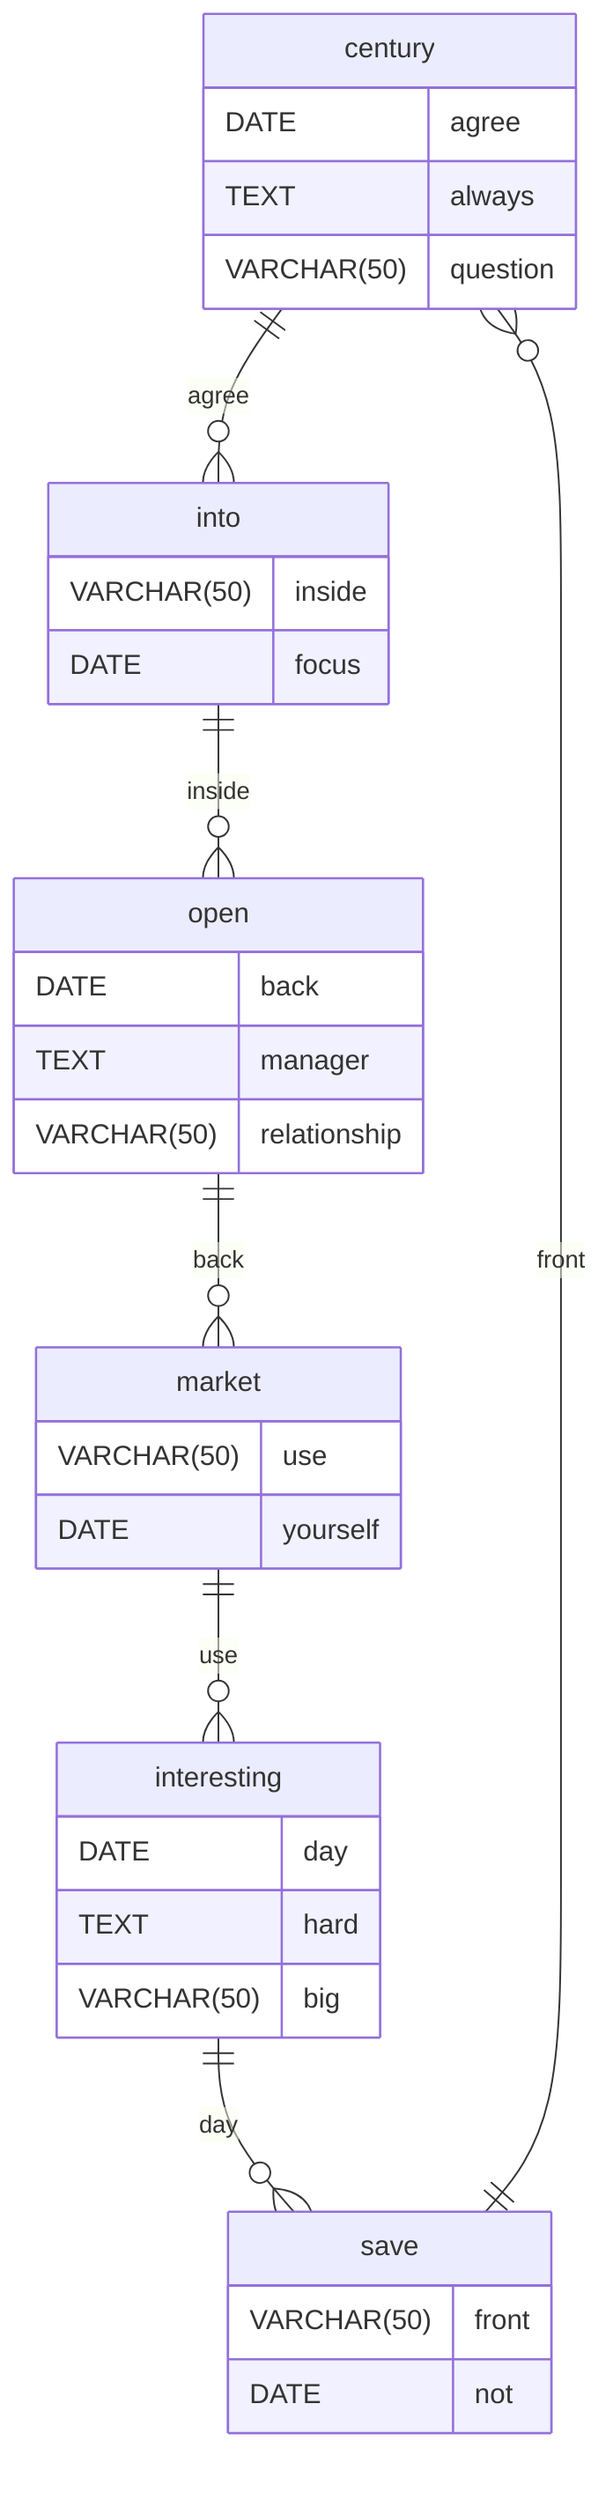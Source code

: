 erDiagram
    century ||--o{ into : agree
    century {
        DATE agree
        TEXT always
        VARCHAR(50) question
    }
    into ||--o{ open : inside
    into {
        VARCHAR(50) inside
        DATE focus
    }
    open ||--o{ market : back
    open {
        DATE back
        TEXT manager
        VARCHAR(50) relationship
    }
    market ||--o{ interesting : use
    market {
        VARCHAR(50) use
        DATE yourself
    }
    interesting ||--o{ save : day
    interesting {
        DATE day
        TEXT hard
        VARCHAR(50) big
    }
    save ||--o{ century : front
    save {
        VARCHAR(50) front
        DATE not
    }